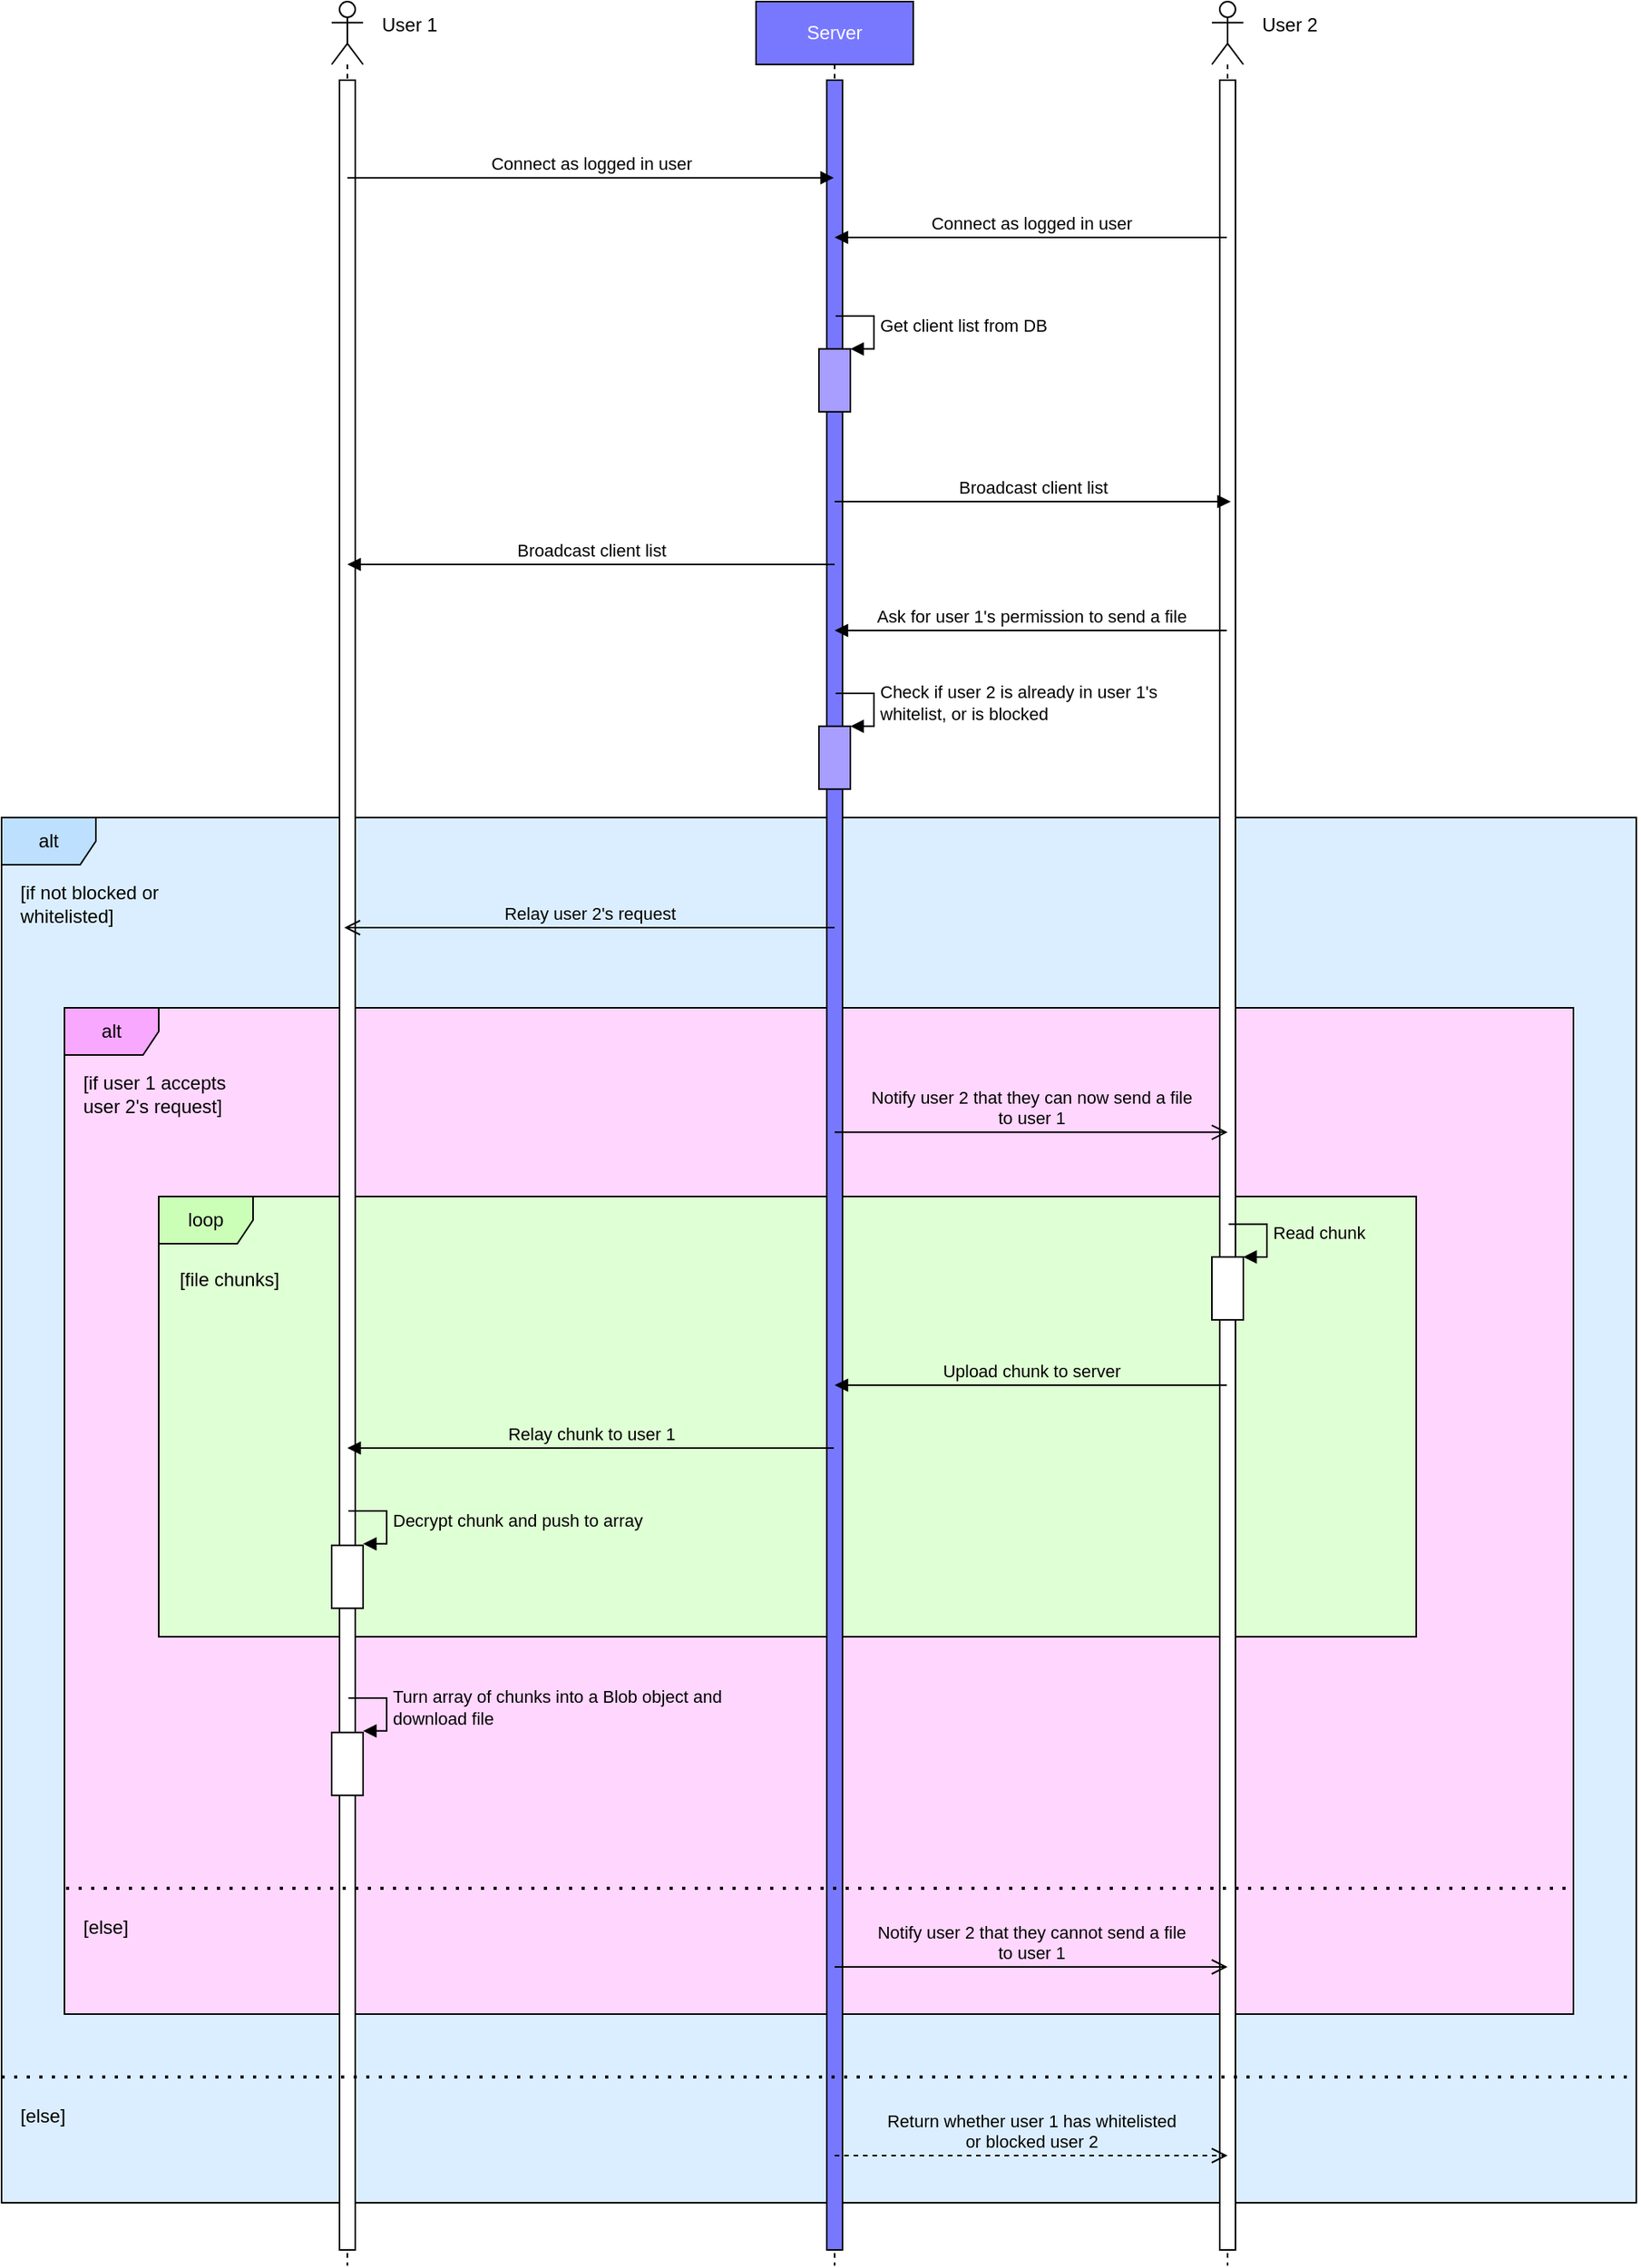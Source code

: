 <mxfile version="15.8.7" type="device"><diagram id="YdXGDedY_P5kzKG2s_1k" name="Page-1"><mxGraphModel dx="1677" dy="1142" grid="1" gridSize="10" guides="1" tooltips="1" connect="1" arrows="1" fold="1" page="1" pageScale="1" pageWidth="2000" pageHeight="2000" math="0" shadow="0"><root><mxCell id="0"/><mxCell id="1" parent="0"/><mxCell id="MRoPRoVAWjTxJSk63eiA-17" value="alt" style="shape=umlFrame;whiteSpace=wrap;html=1;fillColor=#BDE0FF;swimlaneFillColor=#DBEEFF;" vertex="1" parent="1"><mxGeometry x="200" y="559" width="1040" height="881" as="geometry"/></mxCell><mxCell id="MRoPRoVAWjTxJSk63eiA-25" value="alt" style="shape=umlFrame;whiteSpace=wrap;html=1;swimlaneFillColor=#FFD6FE;fillColor=#F9A8FF;" vertex="1" parent="1"><mxGeometry x="240" y="680" width="960" height="640" as="geometry"/></mxCell><mxCell id="MRoPRoVAWjTxJSk63eiA-32" value="loop" style="shape=umlFrame;whiteSpace=wrap;html=1;swimlaneFillColor=#DFFFD4;fillColor=#CBFFB8;" vertex="1" parent="1"><mxGeometry x="300" y="800" width="800" height="280" as="geometry"/></mxCell><mxCell id="zJgtmHrtQ1QbMFZvvETd-1" value="" style="shape=umlLifeline;participant=umlActor;perimeter=lifelinePerimeter;whiteSpace=wrap;html=1;container=1;collapsible=0;recursiveResize=0;verticalAlign=top;spacingTop=36;outlineConnect=0;" parent="1" vertex="1"><mxGeometry x="410" y="40" width="20" height="1440" as="geometry"/></mxCell><mxCell id="zJgtmHrtQ1QbMFZvvETd-9" value="" style="html=1;points=[];perimeter=orthogonalPerimeter;" parent="zJgtmHrtQ1QbMFZvvETd-1" vertex="1"><mxGeometry x="5" y="50" width="10" height="1380" as="geometry"/></mxCell><mxCell id="MRoPRoVAWjTxJSk63eiA-41" value="" style="html=1;points=[];perimeter=orthogonalPerimeter;" vertex="1" parent="zJgtmHrtQ1QbMFZvvETd-1"><mxGeometry y="1100.88" width="20" height="40" as="geometry"/></mxCell><mxCell id="MRoPRoVAWjTxJSk63eiA-42" value="Turn array of chunks into a Blob object and&lt;br&gt;download file" style="edgeStyle=orthogonalEdgeStyle;html=1;align=left;spacingLeft=2;endArrow=block;rounded=0;entryX=1;entryY=0;exitX=0.567;exitY=0.332;exitDx=0;exitDy=0;exitPerimeter=0;labelBackgroundColor=none;" edge="1" parent="zJgtmHrtQ1QbMFZvvETd-1" target="MRoPRoVAWjTxJSk63eiA-41"><mxGeometry relative="1" as="geometry"><mxPoint x="10.67" y="1079" as="sourcePoint"/><Array as="points"><mxPoint x="35" y="1078.88"/><mxPoint x="35" y="1099.88"/></Array></mxGeometry></mxCell><mxCell id="MRoPRoVAWjTxJSk63eiA-43" value="" style="html=1;points=[];perimeter=orthogonalPerimeter;" vertex="1" parent="zJgtmHrtQ1QbMFZvvETd-1"><mxGeometry y="981.88" width="20" height="40" as="geometry"/></mxCell><mxCell id="MRoPRoVAWjTxJSk63eiA-44" value="Decrypt chunk and push to array" style="edgeStyle=orthogonalEdgeStyle;html=1;align=left;spacingLeft=2;endArrow=block;rounded=0;entryX=1;entryY=0;exitX=0.567;exitY=0.332;exitDx=0;exitDy=0;exitPerimeter=0;labelBackgroundColor=none;" edge="1" parent="zJgtmHrtQ1QbMFZvvETd-1" target="MRoPRoVAWjTxJSk63eiA-43"><mxGeometry relative="1" as="geometry"><mxPoint x="10.67" y="960" as="sourcePoint"/><Array as="points"><mxPoint x="35" y="959.88"/><mxPoint x="35" y="980.88"/></Array></mxGeometry></mxCell><mxCell id="zJgtmHrtQ1QbMFZvvETd-2" value="User 1" style="text;html=1;strokeColor=none;fillColor=none;align=left;verticalAlign=middle;whiteSpace=wrap;rounded=0;" parent="1" vertex="1"><mxGeometry x="440" y="40" width="60" height="30" as="geometry"/></mxCell><mxCell id="zJgtmHrtQ1QbMFZvvETd-5" value="User 2" style="text;html=1;strokeColor=none;fillColor=none;align=left;verticalAlign=middle;whiteSpace=wrap;rounded=0;" parent="1" vertex="1"><mxGeometry x="1000" y="40" width="60" height="30" as="geometry"/></mxCell><mxCell id="zJgtmHrtQ1QbMFZvvETd-6" value="" style="shape=umlLifeline;participant=umlActor;perimeter=lifelinePerimeter;whiteSpace=wrap;html=1;container=1;collapsible=0;recursiveResize=0;verticalAlign=top;spacingTop=36;outlineConnect=0;" parent="1" vertex="1"><mxGeometry x="970" y="40" width="20" height="1440" as="geometry"/></mxCell><mxCell id="zJgtmHrtQ1QbMFZvvETd-10" value="" style="html=1;points=[];perimeter=orthogonalPerimeter;" parent="zJgtmHrtQ1QbMFZvvETd-6" vertex="1"><mxGeometry x="5" y="50" width="10" height="1380" as="geometry"/></mxCell><mxCell id="zJgtmHrtQ1QbMFZvvETd-7" value="Server" style="shape=umlLifeline;perimeter=lifelinePerimeter;whiteSpace=wrap;html=1;container=1;collapsible=0;recursiveResize=0;outlineConnect=0;labelBackgroundColor=none;fillColor=#7878FF;fontColor=#FFFFFF;" parent="1" vertex="1"><mxGeometry x="680" y="40" width="100" height="1440" as="geometry"/></mxCell><mxCell id="zJgtmHrtQ1QbMFZvvETd-12" value="" style="html=1;points=[];perimeter=orthogonalPerimeter;fillColor=#7878FF;" parent="zJgtmHrtQ1QbMFZvvETd-7" vertex="1"><mxGeometry x="45" y="50" width="10" height="1380" as="geometry"/></mxCell><mxCell id="zJgtmHrtQ1QbMFZvvETd-41" value="" style="html=1;points=[];perimeter=orthogonalPerimeter;fillColor=#A89EFF;" parent="zJgtmHrtQ1QbMFZvvETd-7" vertex="1"><mxGeometry x="40" y="220.9" width="20" height="40" as="geometry"/></mxCell><mxCell id="zJgtmHrtQ1QbMFZvvETd-42" value="Get client list from DB" style="edgeStyle=orthogonalEdgeStyle;html=1;align=left;spacingLeft=2;endArrow=block;rounded=0;entryX=1;entryY=0;exitX=0.567;exitY=0.332;exitDx=0;exitDy=0;exitPerimeter=0;" parent="zJgtmHrtQ1QbMFZvvETd-7" target="zJgtmHrtQ1QbMFZvvETd-41" edge="1"><mxGeometry relative="1" as="geometry"><mxPoint x="50.67" y="200.02" as="sourcePoint"/><Array as="points"><mxPoint x="75" y="199.9"/><mxPoint x="75" y="220.9"/></Array></mxGeometry></mxCell><mxCell id="MRoPRoVAWjTxJSk63eiA-4" value="" style="html=1;points=[];perimeter=orthogonalPerimeter;fillColor=#A89EFF;" vertex="1" parent="zJgtmHrtQ1QbMFZvvETd-7"><mxGeometry x="40" y="460.9" width="20" height="40" as="geometry"/></mxCell><mxCell id="MRoPRoVAWjTxJSk63eiA-5" value="Check if user 2 is already in user 1's&lt;br&gt;whitelist, or is blocked" style="edgeStyle=orthogonalEdgeStyle;html=1;align=left;spacingLeft=2;endArrow=block;rounded=0;entryX=1;entryY=0;exitX=0.567;exitY=0.332;exitDx=0;exitDy=0;exitPerimeter=0;" edge="1" parent="zJgtmHrtQ1QbMFZvvETd-7" target="MRoPRoVAWjTxJSk63eiA-4"><mxGeometry relative="1" as="geometry"><mxPoint x="50.67" y="440.02" as="sourcePoint"/><Array as="points"><mxPoint x="75" y="439.9"/><mxPoint x="75" y="460.9"/></Array></mxGeometry></mxCell><mxCell id="zJgtmHrtQ1QbMFZvvETd-15" value="Connect as logged in user" style="html=1;verticalAlign=bottom;endArrow=block;rounded=0;exitX=0.5;exitY=0.045;exitDx=0;exitDy=0;exitPerimeter=0;" parent="1" source="zJgtmHrtQ1QbMFZvvETd-9" target="zJgtmHrtQ1QbMFZvvETd-7" edge="1"><mxGeometry width="80" relative="1" as="geometry"><mxPoint x="430" y="120" as="sourcePoint"/><mxPoint x="510" y="120" as="targetPoint"/></mxGeometry></mxCell><mxCell id="zJgtmHrtQ1QbMFZvvETd-16" value="Connect as logged in user" style="html=1;verticalAlign=bottom;endArrow=block;rounded=0;" parent="1" source="zJgtmHrtQ1QbMFZvvETd-6" edge="1"><mxGeometry width="80" relative="1" as="geometry"><mxPoint x="815" y="150" as="sourcePoint"/><mxPoint x="730" y="190" as="targetPoint"/></mxGeometry></mxCell><mxCell id="MRoPRoVAWjTxJSk63eiA-1" value="Broadcast client list" style="html=1;verticalAlign=bottom;endArrow=block;rounded=0;" edge="1" parent="1"><mxGeometry width="80" relative="1" as="geometry"><mxPoint x="730" y="358" as="sourcePoint"/><mxPoint x="982" y="358" as="targetPoint"/></mxGeometry></mxCell><mxCell id="MRoPRoVAWjTxJSk63eiA-2" value="Broadcast client list" style="html=1;verticalAlign=bottom;endArrow=block;rounded=0;" edge="1" parent="1"><mxGeometry width="80" relative="1" as="geometry"><mxPoint x="730" y="398" as="sourcePoint"/><mxPoint x="420" y="398" as="targetPoint"/></mxGeometry></mxCell><mxCell id="MRoPRoVAWjTxJSk63eiA-3" value="Ask for user 1's permission to send a file" style="html=1;verticalAlign=bottom;endArrow=block;rounded=0;" edge="1" parent="1"><mxGeometry width="80" relative="1" as="geometry"><mxPoint x="979.5" y="440" as="sourcePoint"/><mxPoint x="730" y="440" as="targetPoint"/></mxGeometry></mxCell><mxCell id="MRoPRoVAWjTxJSk63eiA-18" value="[if not blocked or whitelisted]" style="text;html=1;strokeColor=none;fillColor=none;align=left;verticalAlign=middle;whiteSpace=wrap;rounded=0;" vertex="1" parent="1"><mxGeometry x="210" y="599" width="110" height="30" as="geometry"/></mxCell><mxCell id="MRoPRoVAWjTxJSk63eiA-19" value="" style="endArrow=none;dashed=1;html=1;dashPattern=1 3;strokeWidth=2;rounded=0;" edge="1" parent="1"><mxGeometry width="50" height="50" relative="1" as="geometry"><mxPoint x="200" y="1360" as="sourcePoint"/><mxPoint x="1240" y="1360" as="targetPoint"/></mxGeometry></mxCell><mxCell id="MRoPRoVAWjTxJSk63eiA-22" value="Relay user 2's request" style="html=1;verticalAlign=bottom;endArrow=open;endSize=8;rounded=0;labelBackgroundColor=none;" edge="1" parent="1"><mxGeometry relative="1" as="geometry"><mxPoint x="730" y="629" as="sourcePoint"/><mxPoint x="418" y="629" as="targetPoint"/></mxGeometry></mxCell><mxCell id="MRoPRoVAWjTxJSk63eiA-23" value="[else]" style="text;html=1;strokeColor=none;fillColor=none;align=left;verticalAlign=middle;whiteSpace=wrap;rounded=0;" vertex="1" parent="1"><mxGeometry x="210" y="1370" width="110" height="30" as="geometry"/></mxCell><mxCell id="MRoPRoVAWjTxJSk63eiA-24" value="Return whether user 1 has whitelisted&lt;br&gt;or blocked user 2" style="html=1;verticalAlign=bottom;endArrow=open;dashed=1;endSize=8;rounded=0;labelBackgroundColor=none;" edge="1" parent="1"><mxGeometry relative="1" as="geometry"><mxPoint x="730" y="1410" as="sourcePoint"/><mxPoint x="980" y="1410" as="targetPoint"/></mxGeometry></mxCell><mxCell id="MRoPRoVAWjTxJSk63eiA-26" value="" style="endArrow=none;dashed=1;html=1;dashPattern=1 3;strokeWidth=2;rounded=0;" edge="1" parent="1"><mxGeometry width="50" height="50" relative="1" as="geometry"><mxPoint x="241" y="1240" as="sourcePoint"/><mxPoint x="1201" y="1240" as="targetPoint"/></mxGeometry></mxCell><mxCell id="MRoPRoVAWjTxJSk63eiA-27" value="[else]" style="text;html=1;strokeColor=none;fillColor=none;align=left;verticalAlign=middle;whiteSpace=wrap;rounded=0;" vertex="1" parent="1"><mxGeometry x="250" y="1250" width="110" height="30" as="geometry"/></mxCell><mxCell id="MRoPRoVAWjTxJSk63eiA-28" value="Notify user 2 that they cannot send a file&lt;br&gt;to user 1" style="html=1;verticalAlign=bottom;endArrow=open;endSize=8;rounded=0;labelBackgroundColor=none;" edge="1" parent="1"><mxGeometry relative="1" as="geometry"><mxPoint x="730" y="1290" as="sourcePoint"/><mxPoint x="980" y="1290" as="targetPoint"/></mxGeometry></mxCell><mxCell id="MRoPRoVAWjTxJSk63eiA-29" value="[if user 1 accepts user 2's request]" style="text;html=1;strokeColor=none;fillColor=none;align=left;verticalAlign=middle;whiteSpace=wrap;rounded=0;" vertex="1" parent="1"><mxGeometry x="250" y="720" width="110" height="30" as="geometry"/></mxCell><mxCell id="MRoPRoVAWjTxJSk63eiA-30" value="Notify user 2 that they can now send a file&lt;br&gt;to user 1" style="html=1;verticalAlign=bottom;endArrow=open;endSize=8;rounded=0;labelBackgroundColor=none;" edge="1" parent="1"><mxGeometry relative="1" as="geometry"><mxPoint x="730" y="759.17" as="sourcePoint"/><mxPoint x="980" y="759.17" as="targetPoint"/></mxGeometry></mxCell><mxCell id="MRoPRoVAWjTxJSk63eiA-33" value="[file chunks]" style="text;html=1;strokeColor=none;fillColor=none;align=center;verticalAlign=middle;whiteSpace=wrap;rounded=0;" vertex="1" parent="1"><mxGeometry x="310" y="838.45" width="70" height="30" as="geometry"/></mxCell><mxCell id="MRoPRoVAWjTxJSk63eiA-36" value="" style="html=1;points=[];perimeter=orthogonalPerimeter;" vertex="1" parent="1"><mxGeometry x="970" y="838.45" width="20" height="40" as="geometry"/></mxCell><mxCell id="MRoPRoVAWjTxJSk63eiA-37" value="Read chunk" style="edgeStyle=orthogonalEdgeStyle;html=1;align=left;spacingLeft=2;endArrow=block;rounded=0;entryX=1;entryY=0;exitX=0.567;exitY=0.332;exitDx=0;exitDy=0;exitPerimeter=0;labelBackgroundColor=none;" edge="1" parent="1" target="MRoPRoVAWjTxJSk63eiA-36"><mxGeometry relative="1" as="geometry"><mxPoint x="980.67" y="817.57" as="sourcePoint"/><Array as="points"><mxPoint x="1005" y="817.45"/><mxPoint x="1005" y="838.45"/></Array></mxGeometry></mxCell><mxCell id="MRoPRoVAWjTxJSk63eiA-38" value="Upload chunk to server" style="html=1;verticalAlign=bottom;endArrow=block;rounded=0;labelBackgroundColor=none;" edge="1" parent="1"><mxGeometry width="80" relative="1" as="geometry"><mxPoint x="979.5" y="920" as="sourcePoint"/><mxPoint x="730" y="920" as="targetPoint"/></mxGeometry></mxCell><mxCell id="MRoPRoVAWjTxJSk63eiA-39" value="Relay chunk to user 1" style="html=1;verticalAlign=bottom;endArrow=block;rounded=0;labelBackgroundColor=none;" edge="1" parent="1" target="zJgtmHrtQ1QbMFZvvETd-1"><mxGeometry width="80" relative="1" as="geometry"><mxPoint x="729.5" y="960" as="sourcePoint"/><mxPoint x="480" y="960" as="targetPoint"/></mxGeometry></mxCell></root></mxGraphModel></diagram></mxfile>